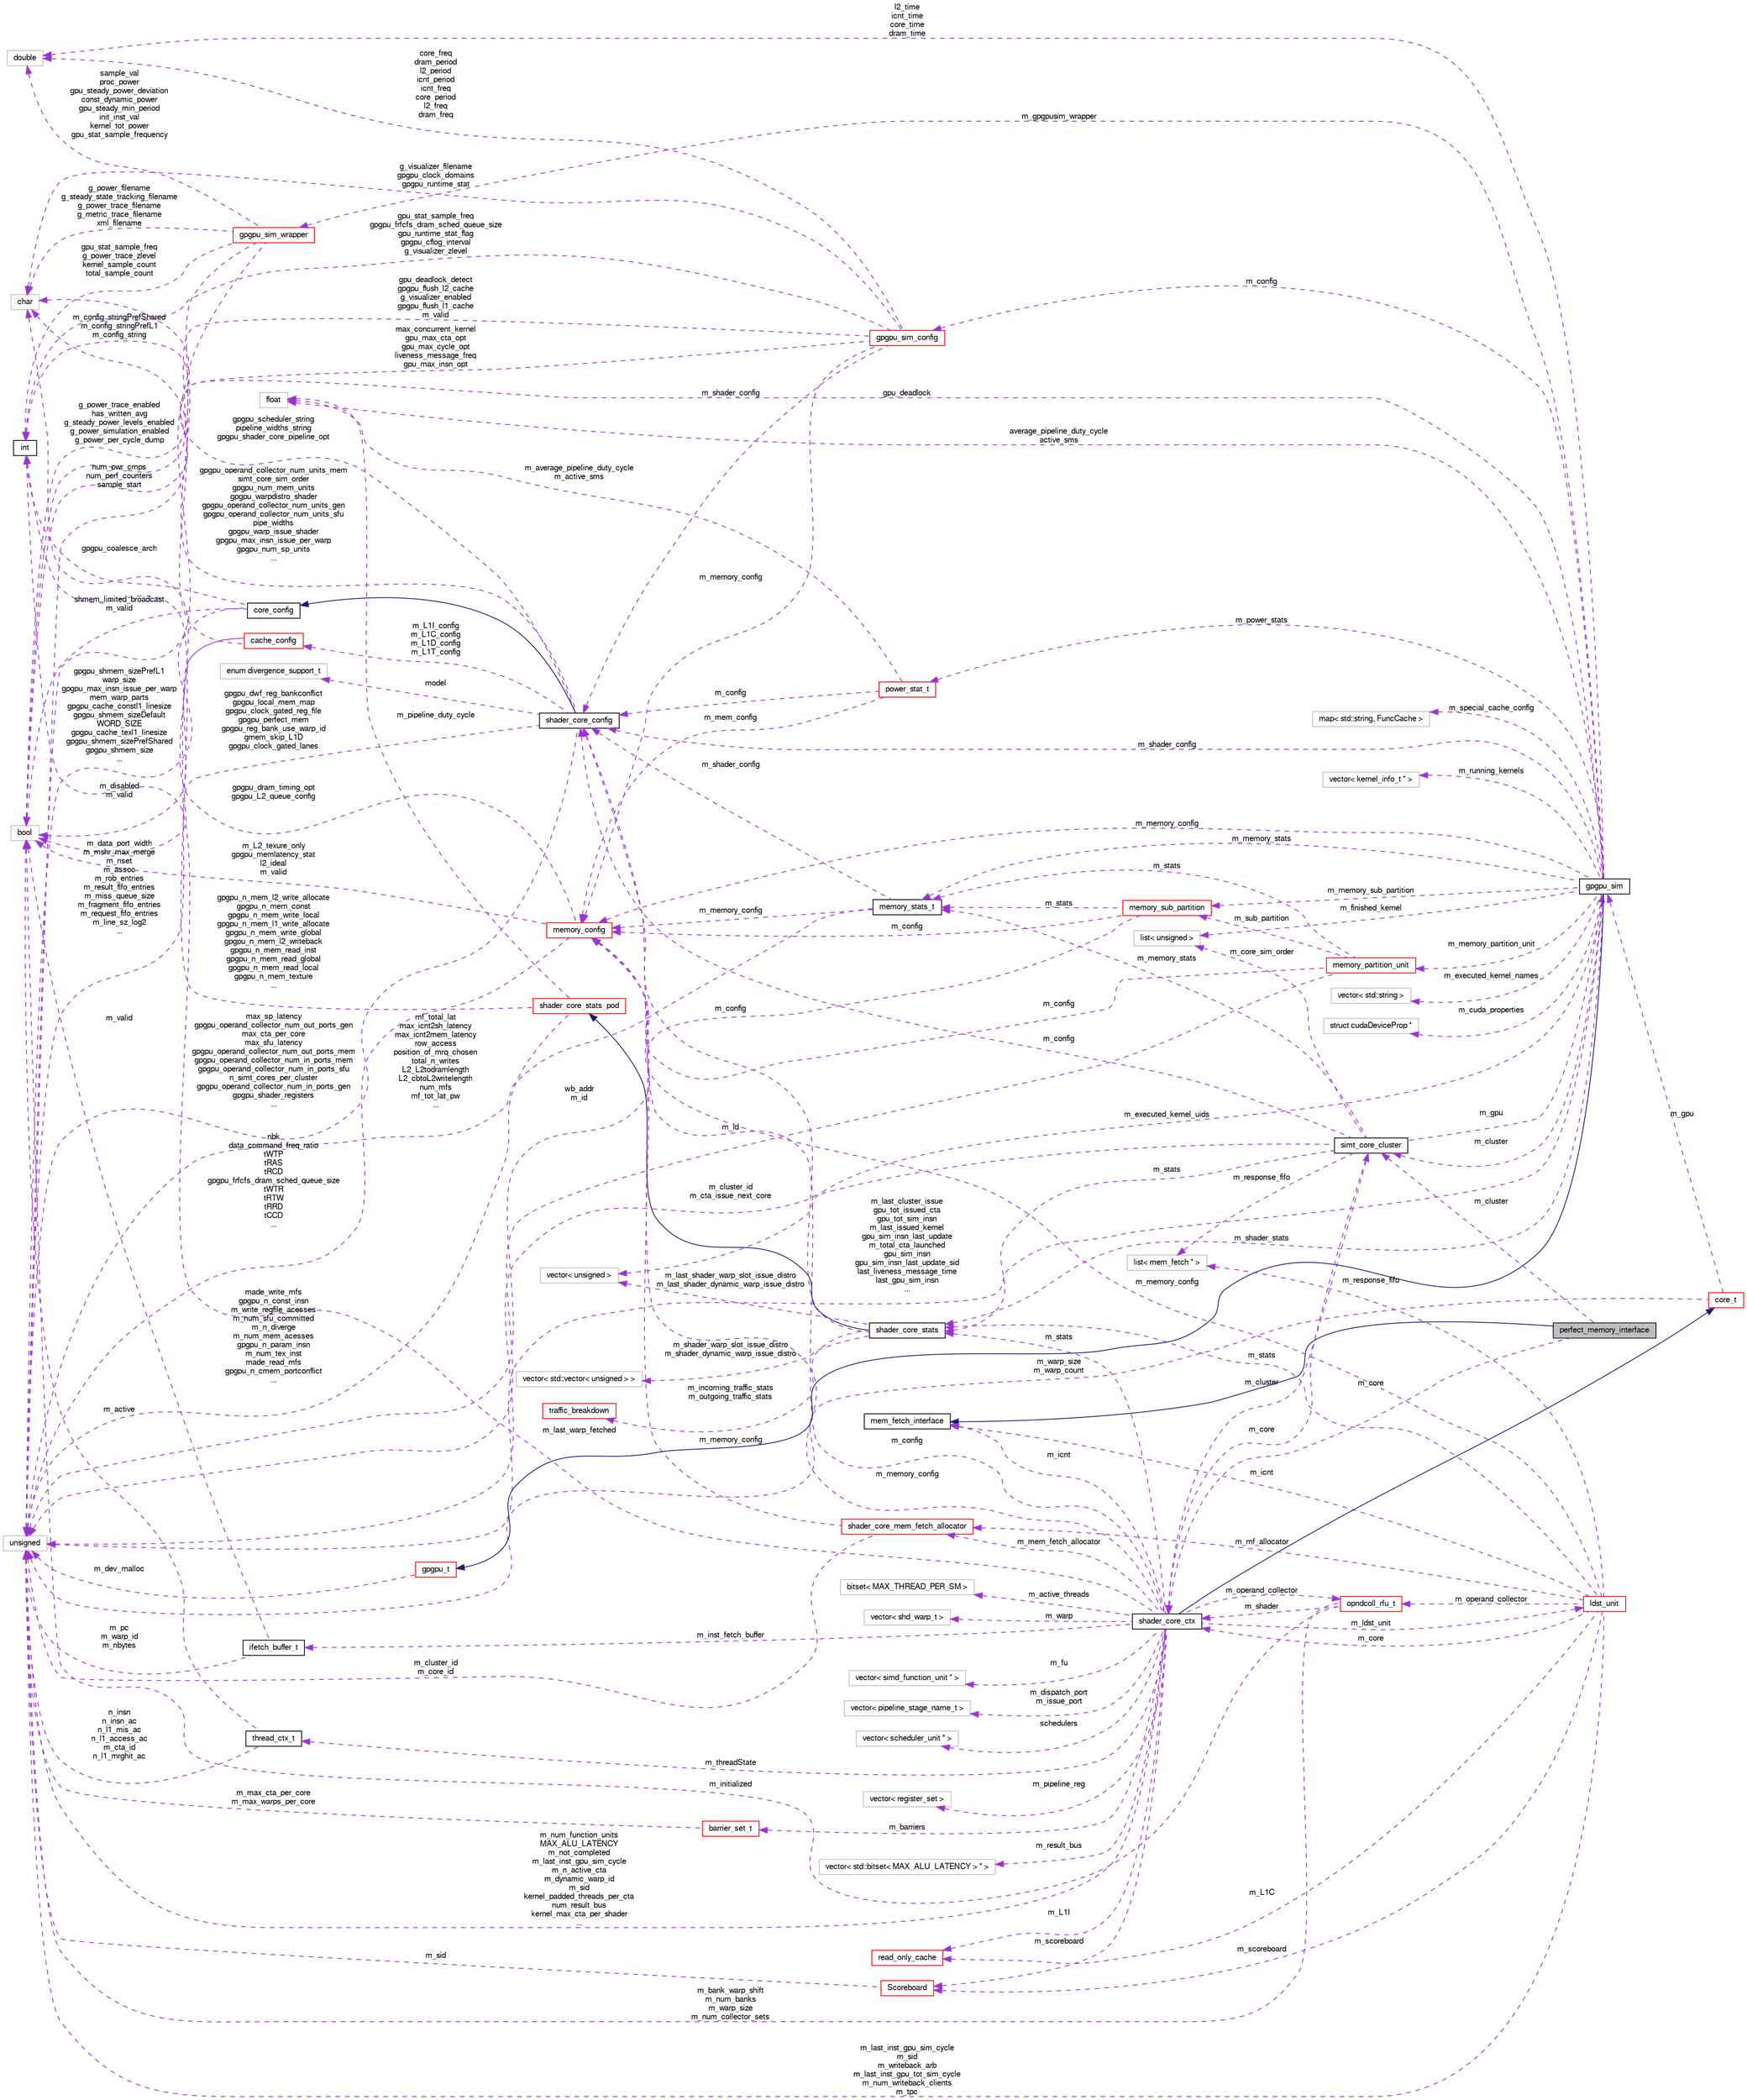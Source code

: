 digraph G
{
  bgcolor="transparent";
  edge [fontname="FreeSans",fontsize="10",labelfontname="FreeSans",labelfontsize="10"];
  node [fontname="FreeSans",fontsize="10",shape=record];
  rankdir=LR;
  Node1 [label="perfect_memory_interface",height=0.2,width=0.4,color="black", fillcolor="grey75", style="filled" fontcolor="black"];
  Node2 -> Node1 [dir=back,color="midnightblue",fontsize="10",style="solid",fontname="FreeSans"];
  Node2 [label="mem_fetch_interface",height=0.2,width=0.4,color="black",URL="$classmem__fetch__interface.html"];
  Node3 -> Node1 [dir=back,color="darkorchid3",fontsize="10",style="dashed",label="m_cluster",fontname="FreeSans"];
  Node3 [label="simt_core_cluster",height=0.2,width=0.4,color="black",URL="$classsimt__core__cluster.html"];
  Node4 -> Node3 [dir=back,color="darkorchid3",fontsize="10",style="dashed",label="m_config",fontname="FreeSans"];
  Node4 [label="shader_core_config",height=0.2,width=0.4,color="black",URL="$structshader__core__config.html"];
  Node5 -> Node4 [dir=back,color="midnightblue",fontsize="10",style="solid",fontname="FreeSans"];
  Node5 [label="core_config",height=0.2,width=0.4,color="black",URL="$structcore__config.html"];
  Node6 -> Node5 [dir=back,color="darkorchid3",fontsize="10",style="dashed",label="gpgpu_coalesce_arch",fontname="FreeSans"];
  Node6 [label="int",height=0.2,width=0.4,color="black",URL="$classint.html"];
  Node7 -> Node5 [dir=back,color="darkorchid3",fontsize="10",style="dashed",label="shmem_limited_broadcast\nm_valid",fontname="FreeSans"];
  Node7 [label="bool",height=0.2,width=0.4,color="grey75"];
  Node8 -> Node5 [dir=back,color="darkorchid3",fontsize="10",style="dashed",label="gpgpu_shmem_sizePrefL1\nwarp_size\ngpgpu_max_insn_issue_per_warp\nmem_warp_parts\ngpgpu_cache_constl1_linesize\ngpgpu_shmem_sizeDefault\nWORD_SIZE\ngpgpu_cache_texl1_linesize\ngpgpu_shmem_sizePrefShared\ngpgpu_shmem_size\n...",fontname="FreeSans"];
  Node8 [label="unsigned",height=0.2,width=0.4,color="grey75"];
  Node9 -> Node4 [dir=back,color="darkorchid3",fontsize="10",style="dashed",label="gpgpu_scheduler_string\npipeline_widths_string\ngpgpu_shader_core_pipeline_opt",fontname="FreeSans"];
  Node9 [label="char",height=0.2,width=0.4,color="grey75"];
  Node10 -> Node4 [dir=back,color="darkorchid3",fontsize="10",style="dashed",label="model",fontname="FreeSans"];
  Node10 [label="enum divergence_support_t",height=0.2,width=0.4,color="grey75"];
  Node6 -> Node4 [dir=back,color="darkorchid3",fontsize="10",style="dashed",label="gpgpu_operand_collector_num_units_mem\nsimt_core_sim_order\ngpgpu_num_mem_units\ngpgpu_warpdistro_shader\ngpgpu_operand_collector_num_units_gen\ngpgpu_operand_collector_num_units_sfu\npipe_widths\ngpgpu_warp_issue_shader\ngpgpu_max_insn_issue_per_warp\ngpgpu_num_sp_units\n...",fontname="FreeSans"];
  Node7 -> Node4 [dir=back,color="darkorchid3",fontsize="10",style="dashed",label="gpgpu_dwf_reg_bankconflict\ngpgpu_local_mem_map\ngpgpu_clock_gated_reg_file\ngpgpu_perfect_mem\ngpgpu_reg_bank_use_warp_id\ngmem_skip_L1D\ngpgpu_clock_gated_lanes",fontname="FreeSans"];
  Node11 -> Node4 [dir=back,color="darkorchid3",fontsize="10",style="dashed",label="m_L1I_config\nm_L1C_config\nm_L1D_config\nm_L1T_config",fontname="FreeSans"];
  Node11 [label="cache_config",height=0.2,width=0.4,color="red",URL="$classcache__config.html"];
  Node9 -> Node11 [dir=back,color="darkorchid3",fontsize="10",style="dashed",label="m_config_stringPrefShared\nm_config_stringPrefL1\nm_config_string",fontname="FreeSans"];
  Node7 -> Node11 [dir=back,color="darkorchid3",fontsize="10",style="dashed",label="m_disabled\nm_valid",fontname="FreeSans"];
  Node8 -> Node11 [dir=back,color="darkorchid3",fontsize="10",style="dashed",label="m_data_port_width\nm_mshr_max_merge\nm_nset\nm_assoc\nm_rob_entries\nm_result_fifo_entries\nm_miss_queue_size\nm_fragment_fifo_entries\nm_request_fifo_entries\nm_line_sz_log2\n...",fontname="FreeSans"];
  Node8 -> Node4 [dir=back,color="darkorchid3",fontsize="10",style="dashed",label="max_sp_latency\ngpgpu_operand_collector_num_out_ports_gen\nmax_cta_per_core\nmax_sfu_latency\ngpgpu_operand_collector_num_out_ports_mem\ngpgpu_operand_collector_num_in_ports_mem\ngpgpu_operand_collector_num_in_ports_sfu\nn_simt_cores_per_cluster\ngpgpu_operand_collector_num_in_ports_gen\ngpgpu_shader_registers\n...",fontname="FreeSans"];
  Node12 -> Node3 [dir=back,color="darkorchid3",fontsize="10",style="dashed",label="m_stats",fontname="FreeSans"];
  Node12 [label="shader_core_stats",height=0.2,width=0.4,color="black",URL="$classshader__core__stats.html"];
  Node13 -> Node12 [dir=back,color="midnightblue",fontsize="10",style="solid",fontname="FreeSans"];
  Node13 [label="shader_core_stats_pod",height=0.2,width=0.4,color="red",URL="$structshader__core__stats__pod.html"];
  Node14 -> Node13 [dir=back,color="darkorchid3",fontsize="10",style="dashed",label="m_pipeline_duty_cycle",fontname="FreeSans"];
  Node14 [label="float",height=0.2,width=0.4,color="grey75"];
  Node6 -> Node13 [dir=back,color="darkorchid3",fontsize="10",style="dashed",label="gpgpu_n_mem_l2_write_allocate\ngpgpu_n_mem_const\ngpgpu_n_mem_write_local\ngpgpu_n_mem_l1_write_allocate\ngpgpu_n_mem_write_global\ngpgpu_n_mem_l2_writeback\ngpgpu_n_mem_read_inst\ngpgpu_n_mem_read_global\ngpgpu_n_mem_read_local\ngpgpu_n_mem_texture\n...",fontname="FreeSans"];
  Node8 -> Node13 [dir=back,color="darkorchid3",fontsize="10",style="dashed",label="made_write_mfs\ngpgpu_n_const_insn\nm_write_regfile_acesses\nm_num_sfu_committed\nm_n_diverge\nm_num_mem_acesses\ngpgpu_n_param_insn\nm_num_tex_inst\nmade_read_mfs\ngpgpu_n_cmem_portconflict\n...",fontname="FreeSans"];
  Node15 -> Node12 [dir=back,color="darkorchid3",fontsize="10",style="dashed",label="m_incoming_traffic_stats\nm_outgoing_traffic_stats",fontname="FreeSans"];
  Node15 [label="traffic_breakdown",height=0.2,width=0.4,color="red",URL="$classtraffic__breakdown.html"];
  Node4 -> Node12 [dir=back,color="darkorchid3",fontsize="10",style="dashed",label="m_config",fontname="FreeSans"];
  Node16 -> Node12 [dir=back,color="darkorchid3",fontsize="10",style="dashed",label="m_last_shader_warp_slot_issue_distro\nm_last_shader_dynamic_warp_issue_distro",fontname="FreeSans"];
  Node16 [label="vector\< unsigned \>",height=0.2,width=0.4,color="grey75"];
  Node17 -> Node12 [dir=back,color="darkorchid3",fontsize="10",style="dashed",label="m_shader_warp_slot_issue_distro\nm_shader_dynamic_warp_issue_distro",fontname="FreeSans"];
  Node17 [label="vector\< std::vector\< unsigned \> \>",height=0.2,width=0.4,color="grey75"];
  Node18 -> Node3 [dir=back,color="darkorchid3",fontsize="10",style="dashed",label="m_memory_stats",fontname="FreeSans"];
  Node18 [label="memory_stats_t",height=0.2,width=0.4,color="black",URL="$classmemory__stats__t.html"];
  Node4 -> Node18 [dir=back,color="darkorchid3",fontsize="10",style="dashed",label="m_shader_config",fontname="FreeSans"];
  Node19 -> Node18 [dir=back,color="darkorchid3",fontsize="10",style="dashed",label="m_memory_config",fontname="FreeSans"];
  Node19 [label="memory_config",height=0.2,width=0.4,color="red",URL="$structmemory__config.html"];
  Node9 -> Node19 [dir=back,color="darkorchid3",fontsize="10",style="dashed",label="gpgpu_dram_timing_opt\ngpgpu_L2_queue_config",fontname="FreeSans"];
  Node7 -> Node19 [dir=back,color="darkorchid3",fontsize="10",style="dashed",label="m_L2_texure_only\ngpgpu_memlatency_stat\nl2_ideal\nm_valid",fontname="FreeSans"];
  Node8 -> Node19 [dir=back,color="darkorchid3",fontsize="10",style="dashed",label="nbk\ndata_command_freq_ratio\ntWTP\ntRAS\ntRCD\ngpgpu_frfcfs_dram_sched_queue_size\ntWTR\ntRTW\ntRRD\ntCCD\n...",fontname="FreeSans"];
  Node8 -> Node18 [dir=back,color="darkorchid3",fontsize="10",style="dashed",label="mf_total_lat\nmax_icnt2sh_latency\nmax_icnt2mem_latency\nrow_access\nposition_of_mrq_chosen\ntotal_n_writes\nL2_L2todramlength\nL2_cbtoL2writelength\nnum_mfs\nmf_tot_lat_pw\n...",fontname="FreeSans"];
  Node20 -> Node3 [dir=back,color="darkorchid3",fontsize="10",style="dashed",label="m_core_sim_order",fontname="FreeSans"];
  Node20 [label="list\< unsigned \>",height=0.2,width=0.4,color="grey75"];
  Node21 -> Node3 [dir=back,color="darkorchid3",fontsize="10",style="dashed",label="m_gpu",fontname="FreeSans"];
  Node21 [label="gpgpu_sim",height=0.2,width=0.4,color="black",URL="$classgpgpu__sim.html"];
  Node22 -> Node21 [dir=back,color="midnightblue",fontsize="10",style="solid",fontname="FreeSans"];
  Node22 [label="gpgpu_t",height=0.2,width=0.4,color="red",URL="$classgpgpu__t.html"];
  Node8 -> Node22 [dir=back,color="darkorchid3",fontsize="10",style="dashed",label="m_dev_malloc",fontname="FreeSans"];
  Node23 -> Node21 [dir=back,color="darkorchid3",fontsize="10",style="dashed",label="l2_time\nicnt_time\ncore_time\ndram_time",fontname="FreeSans"];
  Node23 [label="double",height=0.2,width=0.4,color="grey75"];
  Node4 -> Node21 [dir=back,color="darkorchid3",fontsize="10",style="dashed",label="m_shader_config",fontname="FreeSans"];
  Node3 -> Node21 [dir=back,color="darkorchid3",fontsize="10",style="dashed",label="m_cluster",fontname="FreeSans"];
  Node16 -> Node21 [dir=back,color="darkorchid3",fontsize="10",style="dashed",label="m_executed_kernel_uids",fontname="FreeSans"];
  Node24 -> Node21 [dir=back,color="darkorchid3",fontsize="10",style="dashed",label="m_executed_kernel_names",fontname="FreeSans"];
  Node24 [label="vector\< std::string \>",height=0.2,width=0.4,color="grey75"];
  Node14 -> Node21 [dir=back,color="darkorchid3",fontsize="10",style="dashed",label="average_pipeline_duty_cycle\nactive_sms",fontname="FreeSans"];
  Node25 -> Node21 [dir=back,color="darkorchid3",fontsize="10",style="dashed",label="m_cuda_properties",fontname="FreeSans"];
  Node25 [label="struct cudaDeviceProp *",height=0.2,width=0.4,color="grey75"];
  Node12 -> Node21 [dir=back,color="darkorchid3",fontsize="10",style="dashed",label="m_shader_stats",fontname="FreeSans"];
  Node19 -> Node21 [dir=back,color="darkorchid3",fontsize="10",style="dashed",label="m_memory_config",fontname="FreeSans"];
  Node26 -> Node21 [dir=back,color="darkorchid3",fontsize="10",style="dashed",label="m_memory_partition_unit",fontname="FreeSans"];
  Node26 [label="memory_partition_unit",height=0.2,width=0.4,color="red",URL="$classmemory__partition__unit.html"];
  Node19 -> Node26 [dir=back,color="darkorchid3",fontsize="10",style="dashed",label="m_config",fontname="FreeSans"];
  Node18 -> Node26 [dir=back,color="darkorchid3",fontsize="10",style="dashed",label="m_stats",fontname="FreeSans"];
  Node8 -> Node26 [dir=back,color="darkorchid3",fontsize="10",style="dashed",label="m_id",fontname="FreeSans"];
  Node27 -> Node26 [dir=back,color="darkorchid3",fontsize="10",style="dashed",label="m_sub_partition",fontname="FreeSans"];
  Node27 [label="memory_sub_partition",height=0.2,width=0.4,color="red",URL="$classmemory__sub__partition.html"];
  Node19 -> Node27 [dir=back,color="darkorchid3",fontsize="10",style="dashed",label="m_config",fontname="FreeSans"];
  Node18 -> Node27 [dir=back,color="darkorchid3",fontsize="10",style="dashed",label="m_stats",fontname="FreeSans"];
  Node8 -> Node27 [dir=back,color="darkorchid3",fontsize="10",style="dashed",label="wb_addr\nm_id",fontname="FreeSans"];
  Node28 -> Node21 [dir=back,color="darkorchid3",fontsize="10",style="dashed",label="m_power_stats",fontname="FreeSans"];
  Node28 [label="power_stat_t",height=0.2,width=0.4,color="red",URL="$classpower__stat__t.html"];
  Node4 -> Node28 [dir=back,color="darkorchid3",fontsize="10",style="dashed",label="m_config",fontname="FreeSans"];
  Node14 -> Node28 [dir=back,color="darkorchid3",fontsize="10",style="dashed",label="m_average_pipeline_duty_cycle\nm_active_sms",fontname="FreeSans"];
  Node19 -> Node28 [dir=back,color="darkorchid3",fontsize="10",style="dashed",label="m_mem_config",fontname="FreeSans"];
  Node18 -> Node21 [dir=back,color="darkorchid3",fontsize="10",style="dashed",label="m_memory_stats",fontname="FreeSans"];
  Node7 -> Node21 [dir=back,color="darkorchid3",fontsize="10",style="dashed",label="gpu_deadlock",fontname="FreeSans"];
  Node20 -> Node21 [dir=back,color="darkorchid3",fontsize="10",style="dashed",label="m_finished_kernel",fontname="FreeSans"];
  Node29 -> Node21 [dir=back,color="darkorchid3",fontsize="10",style="dashed",label="m_config",fontname="FreeSans"];
  Node29 [label="gpgpu_sim_config",height=0.2,width=0.4,color="red",URL="$classgpgpu__sim__config.html"];
  Node23 -> Node29 [dir=back,color="darkorchid3",fontsize="10",style="dashed",label="core_freq\ndram_period\nl2_period\nicnt_period\nicnt_freq\ncore_period\nl2_freq\ndram_freq",fontname="FreeSans"];
  Node4 -> Node29 [dir=back,color="darkorchid3",fontsize="10",style="dashed",label="m_shader_config",fontname="FreeSans"];
  Node9 -> Node29 [dir=back,color="darkorchid3",fontsize="10",style="dashed",label="g_visualizer_filename\ngpgpu_clock_domains\ngpgpu_runtime_stat",fontname="FreeSans"];
  Node19 -> Node29 [dir=back,color="darkorchid3",fontsize="10",style="dashed",label="m_memory_config",fontname="FreeSans"];
  Node6 -> Node29 [dir=back,color="darkorchid3",fontsize="10",style="dashed",label="gpu_stat_sample_freq\ngpgpu_frfcfs_dram_sched_queue_size\ngpu_runtime_stat_flag\ngpgpu_cflog_interval\ng_visualizer_zlevel",fontname="FreeSans"];
  Node7 -> Node29 [dir=back,color="darkorchid3",fontsize="10",style="dashed",label="gpu_deadlock_detect\ngpgpu_flush_l2_cache\ng_visualizer_enabled\ngpgpu_flush_l1_cache\nm_valid",fontname="FreeSans"];
  Node8 -> Node29 [dir=back,color="darkorchid3",fontsize="10",style="dashed",label="max_concurrent_kernel\ngpu_max_cta_opt\ngpu_max_cycle_opt\nliveness_message_freq\ngpu_max_insn_opt",fontname="FreeSans"];
  Node8 -> Node21 [dir=back,color="darkorchid3",fontsize="10",style="dashed",label="m_last_cluster_issue\ngpu_tot_issued_cta\ngpu_tot_sim_insn\nm_last_issued_kernel\ngpu_sim_insn_last_update\nm_total_cta_launched\ngpu_sim_insn\ngpu_sim_insn_last_update_sid\nlast_liveness_message_time\nlast_gpu_sim_insn\n...",fontname="FreeSans"];
  Node30 -> Node21 [dir=back,color="darkorchid3",fontsize="10",style="dashed",label="m_special_cache_config",fontname="FreeSans"];
  Node30 [label="map\< std::string, FuncCache \>",height=0.2,width=0.4,color="grey75"];
  Node31 -> Node21 [dir=back,color="darkorchid3",fontsize="10",style="dashed",label="m_gpgpusim_wrapper",fontname="FreeSans"];
  Node31 [label="gpgpu_sim_wrapper",height=0.2,width=0.4,color="red",URL="$classgpgpu__sim__wrapper.html"];
  Node23 -> Node31 [dir=back,color="darkorchid3",fontsize="10",style="dashed",label="sample_val\nproc_power\ngpu_steady_power_deviation\nconst_dynamic_power\ngpu_steady_min_period\ninit_inst_val\nkernel_tot_power\ngpu_stat_sample_frequency",fontname="FreeSans"];
  Node9 -> Node31 [dir=back,color="darkorchid3",fontsize="10",style="dashed",label="g_power_filename\ng_steady_state_tracking_filename\ng_power_trace_filename\ng_metric_trace_filename\nxml_filename",fontname="FreeSans"];
  Node6 -> Node31 [dir=back,color="darkorchid3",fontsize="10",style="dashed",label="gpu_stat_sample_freq\ng_power_trace_zlevel\nkernel_sample_count\ntotal_sample_count",fontname="FreeSans"];
  Node7 -> Node31 [dir=back,color="darkorchid3",fontsize="10",style="dashed",label="g_power_trace_enabled\nhas_written_avg\ng_steady_power_levels_enabled\ng_power_simulation_enabled\ng_power_per_cycle_dump",fontname="FreeSans"];
  Node8 -> Node31 [dir=back,color="darkorchid3",fontsize="10",style="dashed",label="num_pwr_cmps\nnum_perf_counters\nsample_start",fontname="FreeSans"];
  Node32 -> Node21 [dir=back,color="darkorchid3",fontsize="10",style="dashed",label="m_running_kernels",fontname="FreeSans"];
  Node32 [label="vector\< kernel_info_t * \>",height=0.2,width=0.4,color="grey75"];
  Node27 -> Node21 [dir=back,color="darkorchid3",fontsize="10",style="dashed",label="m_memory_sub_partition",fontname="FreeSans"];
  Node33 -> Node3 [dir=back,color="darkorchid3",fontsize="10",style="dashed",label="m_response_fifo",fontname="FreeSans"];
  Node33 [label="list\< mem_fetch * \>",height=0.2,width=0.4,color="grey75"];
  Node34 -> Node3 [dir=back,color="darkorchid3",fontsize="10",style="dashed",label="m_core",fontname="FreeSans"];
  Node34 [label="shader_core_ctx",height=0.2,width=0.4,color="black",URL="$classshader__core__ctx.html"];
  Node35 -> Node34 [dir=back,color="midnightblue",fontsize="10",style="solid",fontname="FreeSans"];
  Node35 [label="core_t",height=0.2,width=0.4,color="red",URL="$classcore__t.html"];
  Node21 -> Node35 [dir=back,color="darkorchid3",fontsize="10",style="dashed",label="m_gpu",fontname="FreeSans"];
  Node8 -> Node35 [dir=back,color="darkorchid3",fontsize="10",style="dashed",label="m_warp_size\nm_warp_count",fontname="FreeSans"];
  Node3 -> Node34 [dir=back,color="darkorchid3",fontsize="10",style="dashed",label="m_cluster",fontname="FreeSans"];
  Node4 -> Node34 [dir=back,color="darkorchid3",fontsize="10",style="dashed",label="m_config",fontname="FreeSans"];
  Node36 -> Node34 [dir=back,color="darkorchid3",fontsize="10",style="dashed",label="m_inst_fetch_buffer",fontname="FreeSans"];
  Node36 [label="ifetch_buffer_t",height=0.2,width=0.4,color="black",URL="$structifetch__buffer__t.html"];
  Node7 -> Node36 [dir=back,color="darkorchid3",fontsize="10",style="dashed",label="m_valid",fontname="FreeSans"];
  Node8 -> Node36 [dir=back,color="darkorchid3",fontsize="10",style="dashed",label="m_pc\nm_warp_id\nm_nbytes",fontname="FreeSans"];
  Node37 -> Node34 [dir=back,color="darkorchid3",fontsize="10",style="dashed",label="m_warp",fontname="FreeSans"];
  Node37 [label="vector\< shd_warp_t \>",height=0.2,width=0.4,color="grey75"];
  Node2 -> Node34 [dir=back,color="darkorchid3",fontsize="10",style="dashed",label="m_icnt",fontname="FreeSans"];
  Node12 -> Node34 [dir=back,color="darkorchid3",fontsize="10",style="dashed",label="m_stats",fontname="FreeSans"];
  Node19 -> Node34 [dir=back,color="darkorchid3",fontsize="10",style="dashed",label="m_memory_config",fontname="FreeSans"];
  Node38 -> Node34 [dir=back,color="darkorchid3",fontsize="10",style="dashed",label="m_scoreboard",fontname="FreeSans"];
  Node38 [label="Scoreboard",height=0.2,width=0.4,color="red",URL="$classScoreboard.html"];
  Node8 -> Node38 [dir=back,color="darkorchid3",fontsize="10",style="dashed",label="m_sid",fontname="FreeSans"];
  Node39 -> Node34 [dir=back,color="darkorchid3",fontsize="10",style="dashed",label="m_fu",fontname="FreeSans"];
  Node39 [label="vector\< simd_function_unit * \>",height=0.2,width=0.4,color="grey75"];
  Node40 -> Node34 [dir=back,color="darkorchid3",fontsize="10",style="dashed",label="m_dispatch_port\nm_issue_port",fontname="FreeSans"];
  Node40 [label="vector\< pipeline_stage_name_t \>",height=0.2,width=0.4,color="grey75"];
  Node6 -> Node34 [dir=back,color="darkorchid3",fontsize="10",style="dashed",label="m_last_warp_fetched",fontname="FreeSans"];
  Node41 -> Node34 [dir=back,color="darkorchid3",fontsize="10",style="dashed",label="m_L1I",fontname="FreeSans"];
  Node41 [label="read_only_cache",height=0.2,width=0.4,color="red",URL="$classread__only__cache.html",tooltip="Read only cache."];
  Node42 -> Node34 [dir=back,color="darkorchid3",fontsize="10",style="dashed",label="m_ldst_unit",fontname="FreeSans"];
  Node42 [label="ldst_unit",height=0.2,width=0.4,color="red",URL="$classldst__unit.html"];
  Node12 -> Node42 [dir=back,color="darkorchid3",fontsize="10",style="dashed",label="m_stats",fontname="FreeSans"];
  Node2 -> Node42 [dir=back,color="darkorchid3",fontsize="10",style="dashed",label="m_icnt",fontname="FreeSans"];
  Node19 -> Node42 [dir=back,color="darkorchid3",fontsize="10",style="dashed",label="m_memory_config",fontname="FreeSans"];
  Node38 -> Node42 [dir=back,color="darkorchid3",fontsize="10",style="dashed",label="m_scoreboard",fontname="FreeSans"];
  Node41 -> Node42 [dir=back,color="darkorchid3",fontsize="10",style="dashed",label="m_L1C",fontname="FreeSans"];
  Node43 -> Node42 [dir=back,color="darkorchid3",fontsize="10",style="dashed",label="m_mf_allocator",fontname="FreeSans"];
  Node43 [label="shader_core_mem_fetch_allocator",height=0.2,width=0.4,color="red",URL="$classshader__core__mem__fetch__allocator.html"];
  Node19 -> Node43 [dir=back,color="darkorchid3",fontsize="10",style="dashed",label="m_memory_config",fontname="FreeSans"];
  Node8 -> Node43 [dir=back,color="darkorchid3",fontsize="10",style="dashed",label="m_cluster_id\nm_core_id",fontname="FreeSans"];
  Node44 -> Node42 [dir=back,color="darkorchid3",fontsize="10",style="dashed",label="m_operand_collector",fontname="FreeSans"];
  Node44 [label="opndcoll_rfu_t",height=0.2,width=0.4,color="red",URL="$classopndcoll__rfu__t.html"];
  Node7 -> Node44 [dir=back,color="darkorchid3",fontsize="10",style="dashed",label="m_initialized",fontname="FreeSans"];
  Node34 -> Node44 [dir=back,color="darkorchid3",fontsize="10",style="dashed",label="m_shader",fontname="FreeSans"];
  Node8 -> Node44 [dir=back,color="darkorchid3",fontsize="10",style="dashed",label="m_bank_warp_shift\nm_num_banks\nm_warp_size\nm_num_collector_sets",fontname="FreeSans"];
  Node33 -> Node42 [dir=back,color="darkorchid3",fontsize="10",style="dashed",label="m_response_fifo",fontname="FreeSans"];
  Node34 -> Node42 [dir=back,color="darkorchid3",fontsize="10",style="dashed",label="m_core",fontname="FreeSans"];
  Node8 -> Node42 [dir=back,color="darkorchid3",fontsize="10",style="dashed",label="m_last_inst_gpu_sim_cycle\nm_sid\nm_writeback_arb\nm_last_inst_gpu_tot_sim_cycle\nm_num_writeback_clients\nm_tpc",fontname="FreeSans"];
  Node45 -> Node34 [dir=back,color="darkorchid3",fontsize="10",style="dashed",label="schedulers",fontname="FreeSans"];
  Node45 [label="vector\< scheduler_unit * \>",height=0.2,width=0.4,color="grey75"];
  Node43 -> Node34 [dir=back,color="darkorchid3",fontsize="10",style="dashed",label="m_mem_fetch_allocator",fontname="FreeSans"];
  Node44 -> Node34 [dir=back,color="darkorchid3",fontsize="10",style="dashed",label="m_operand_collector",fontname="FreeSans"];
  Node46 -> Node34 [dir=back,color="darkorchid3",fontsize="10",style="dashed",label="m_threadState",fontname="FreeSans"];
  Node46 [label="thread_ctx_t",height=0.2,width=0.4,color="black",URL="$classthread__ctx__t.html"];
  Node7 -> Node46 [dir=back,color="darkorchid3",fontsize="10",style="dashed",label="m_active",fontname="FreeSans"];
  Node8 -> Node46 [dir=back,color="darkorchid3",fontsize="10",style="dashed",label="n_insn\nn_insn_ac\nn_l1_mis_ac\nn_l1_access_ac\nm_cta_id\nn_l1_mrghit_ac",fontname="FreeSans"];
  Node47 -> Node34 [dir=back,color="darkorchid3",fontsize="10",style="dashed",label="m_pipeline_reg",fontname="FreeSans"];
  Node47 [label="vector\< register_set \>",height=0.2,width=0.4,color="grey75"];
  Node48 -> Node34 [dir=back,color="darkorchid3",fontsize="10",style="dashed",label="m_barriers",fontname="FreeSans"];
  Node48 [label="barrier_set_t",height=0.2,width=0.4,color="red",URL="$classbarrier__set__t.html"];
  Node8 -> Node48 [dir=back,color="darkorchid3",fontsize="10",style="dashed",label="m_max_cta_per_core\nm_max_warps_per_core",fontname="FreeSans"];
  Node8 -> Node34 [dir=back,color="darkorchid3",fontsize="10",style="dashed",label="m_num_function_units\nMAX_ALU_LATENCY\nm_not_completed\nm_last_inst_gpu_sim_cycle\nm_n_active_cta\nm_dynamic_warp_id\nm_sid\nkernel_padded_threads_per_cta\nnum_result_bus\nkernel_max_cta_per_shader\n...",fontname="FreeSans"];
  Node49 -> Node34 [dir=back,color="darkorchid3",fontsize="10",style="dashed",label="m_result_bus",fontname="FreeSans"];
  Node49 [label="vector\< std::bitset\< MAX_ALU_LATENCY \> * \>",height=0.2,width=0.4,color="grey75"];
  Node50 -> Node34 [dir=back,color="darkorchid3",fontsize="10",style="dashed",label="m_active_threads",fontname="FreeSans"];
  Node50 [label="bitset\< MAX_THREAD_PER_SM \>",height=0.2,width=0.4,color="grey75"];
  Node8 -> Node3 [dir=back,color="darkorchid3",fontsize="10",style="dashed",label="m_cluster_id\nm_cta_issue_next_core",fontname="FreeSans"];
  Node34 -> Node1 [dir=back,color="darkorchid3",fontsize="10",style="dashed",label="m_core",fontname="FreeSans"];
}

